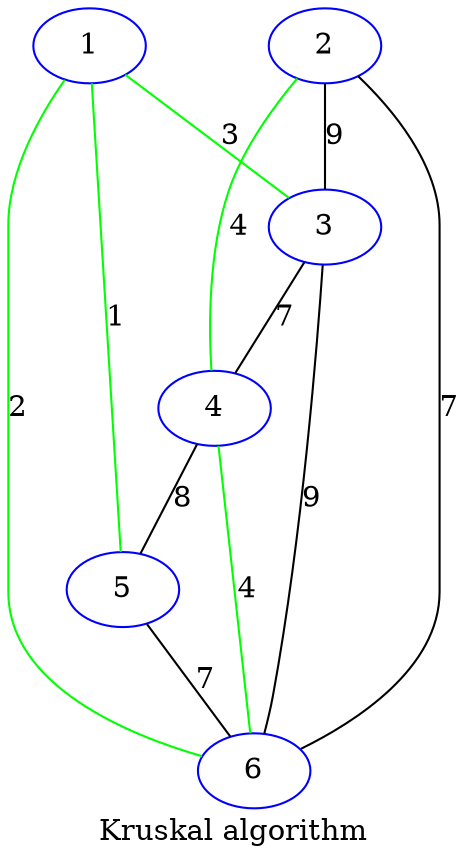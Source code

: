 graph {
label="Kruskal algorithm"
6 [color=blue]
5 [color=blue]
2 [color=blue]
1 [color=blue]
4 [color=blue]
3 [color=blue]
1--3[label="3",color=green]
1--5[label="1",color=green]
1--6[label="2",color=green]
2--3[label="9"]
2--4[label="4",color=green]
2--6[label="7"]
3--4[label="7"]
3--6[label="9"]
4--5[label="8"]
4--6[label="4",color=green]
5--6[label="7"]
}